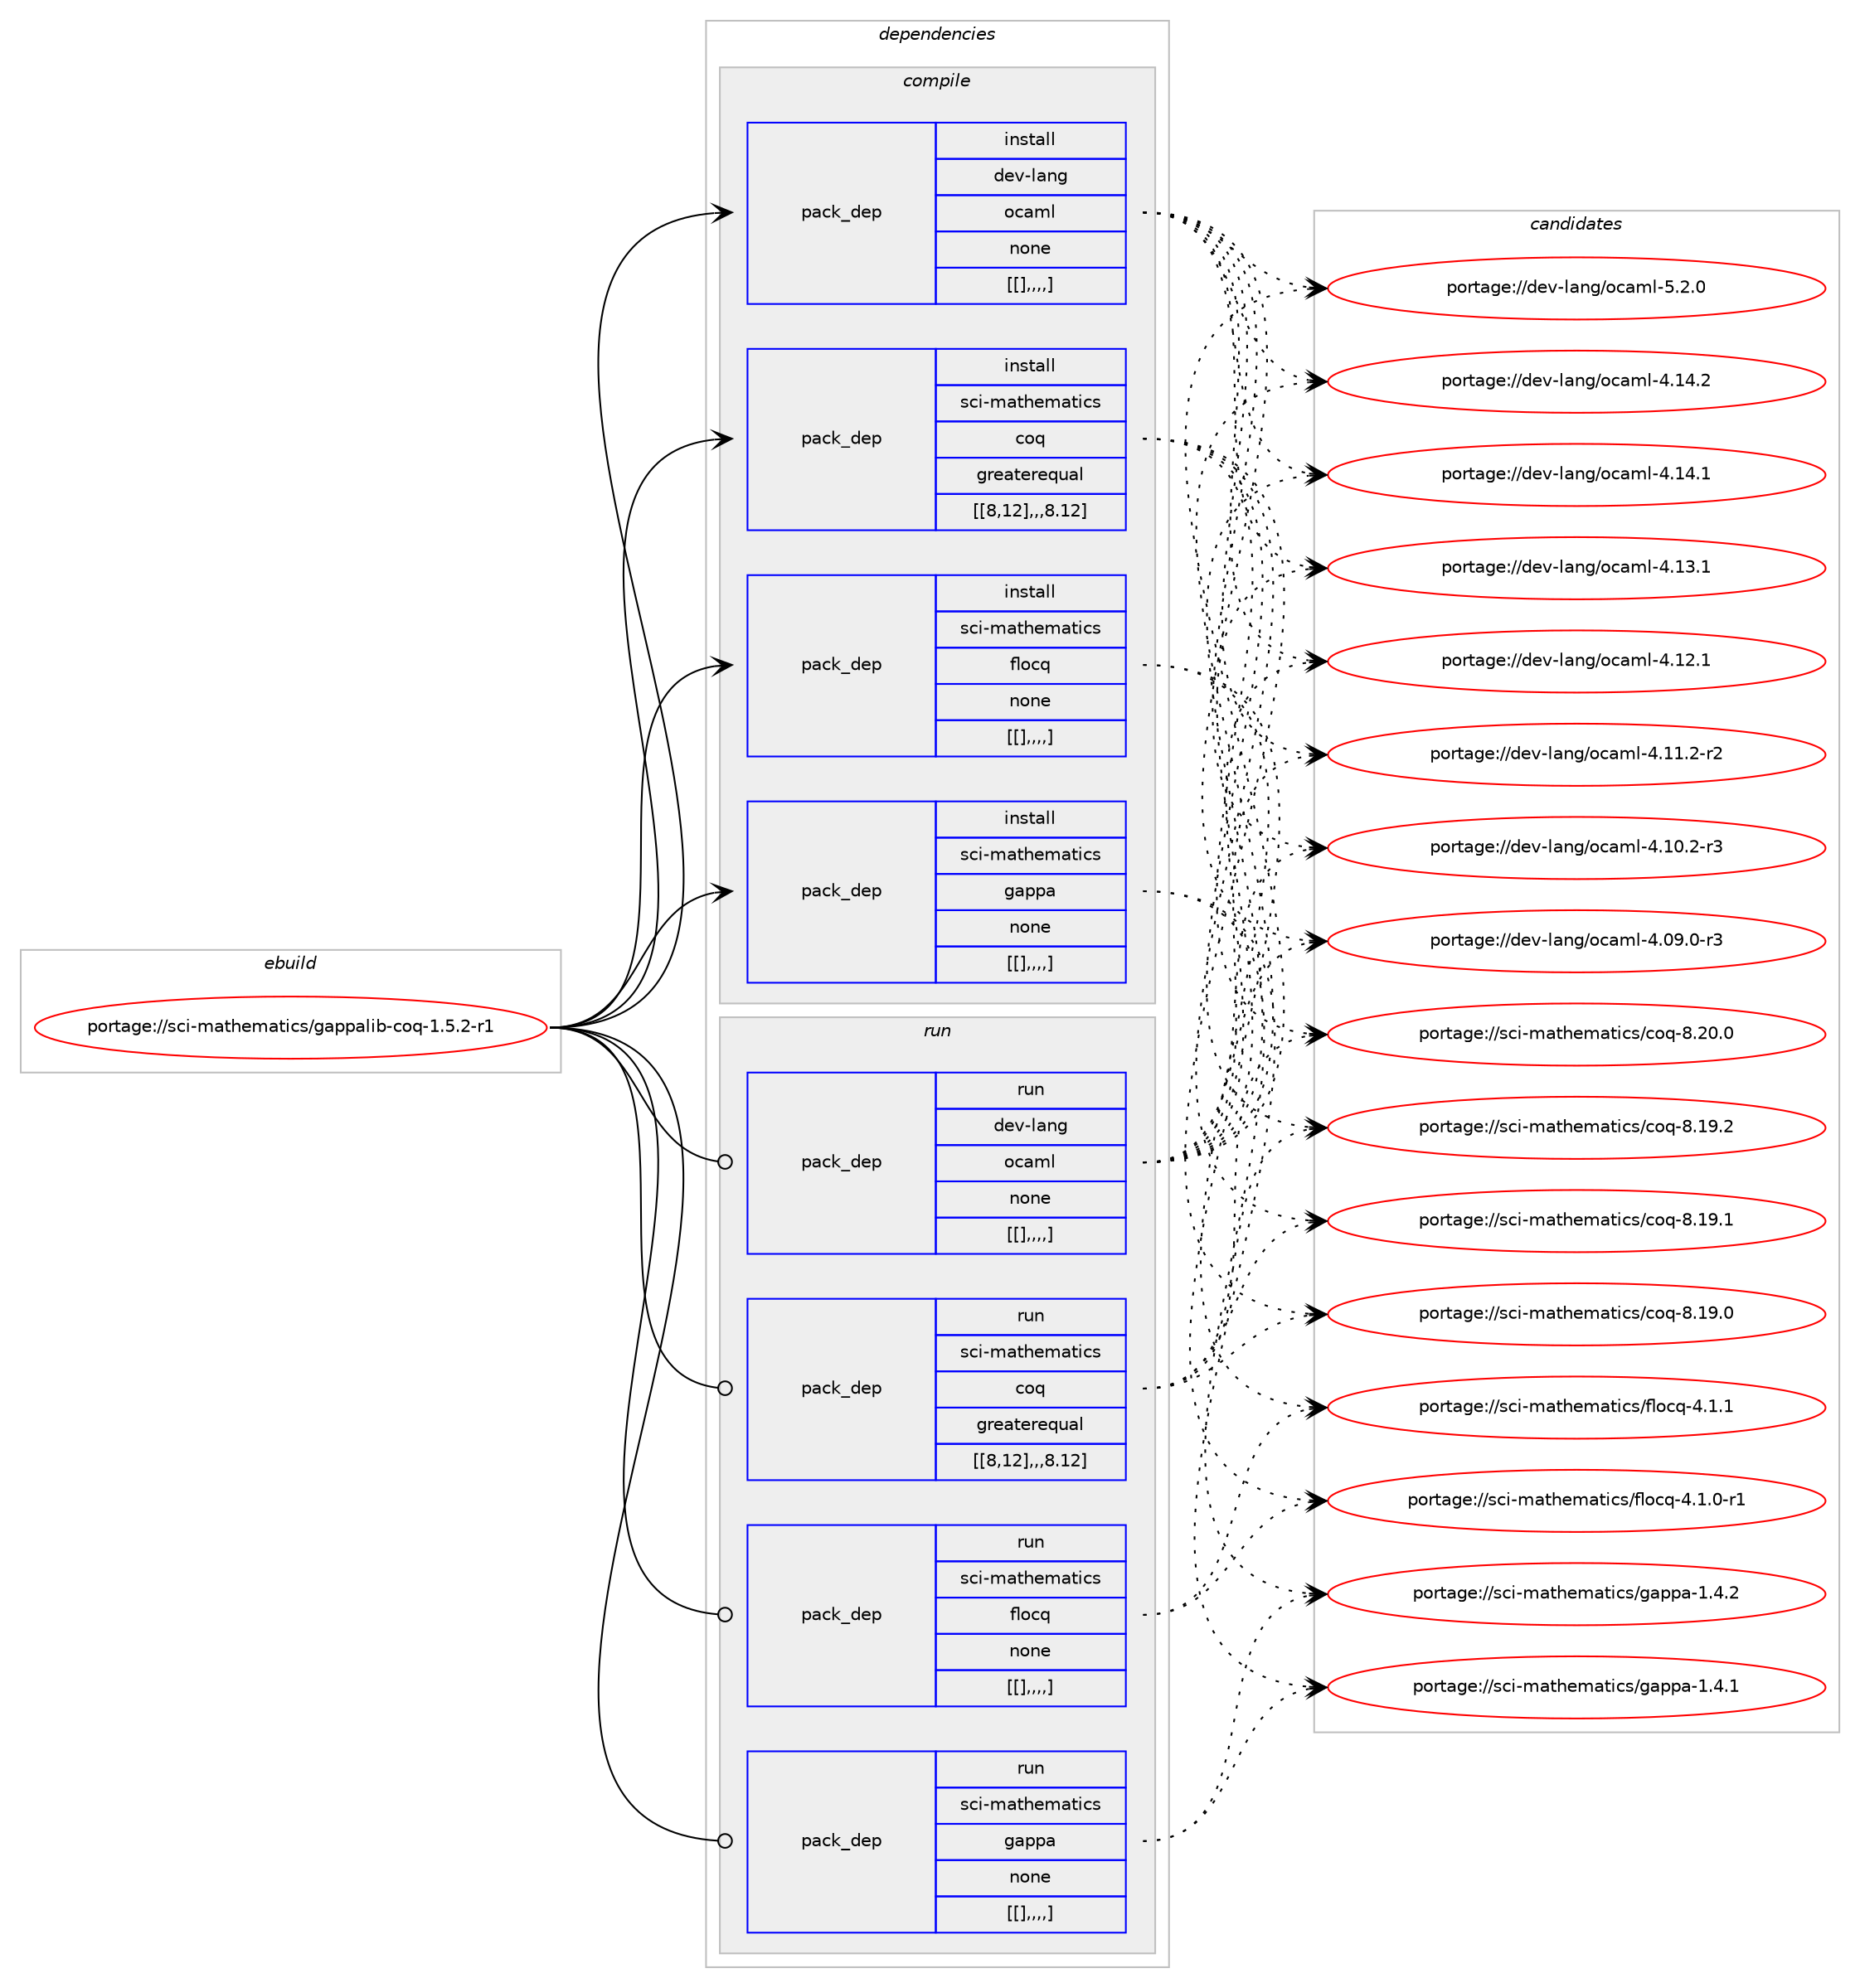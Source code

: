 digraph prolog {

# *************
# Graph options
# *************

newrank=true;
concentrate=true;
compound=true;
graph [rankdir=LR,fontname=Helvetica,fontsize=10,ranksep=1.5];#, ranksep=2.5, nodesep=0.2];
edge  [arrowhead=vee];
node  [fontname=Helvetica,fontsize=10];

# **********
# The ebuild
# **********

subgraph cluster_leftcol {
color=gray;
label=<<i>ebuild</i>>;
id [label="portage://sci-mathematics/gappalib-coq-1.5.2-r1", color=red, width=4, href="../sci-mathematics/gappalib-coq-1.5.2-r1.svg"];
}

# ****************
# The dependencies
# ****************

subgraph cluster_midcol {
color=gray;
label=<<i>dependencies</i>>;
subgraph cluster_compile {
fillcolor="#eeeeee";
style=filled;
label=<<i>compile</i>>;
subgraph pack308908 {
dependency424086 [label=<<TABLE BORDER="0" CELLBORDER="1" CELLSPACING="0" CELLPADDING="4" WIDTH="220"><TR><TD ROWSPAN="6" CELLPADDING="30">pack_dep</TD></TR><TR><TD WIDTH="110">install</TD></TR><TR><TD>dev-lang</TD></TR><TR><TD>ocaml</TD></TR><TR><TD>none</TD></TR><TR><TD>[[],,,,]</TD></TR></TABLE>>, shape=none, color=blue];
}
id:e -> dependency424086:w [weight=20,style="solid",arrowhead="vee"];
subgraph pack308909 {
dependency424087 [label=<<TABLE BORDER="0" CELLBORDER="1" CELLSPACING="0" CELLPADDING="4" WIDTH="220"><TR><TD ROWSPAN="6" CELLPADDING="30">pack_dep</TD></TR><TR><TD WIDTH="110">install</TD></TR><TR><TD>sci-mathematics</TD></TR><TR><TD>coq</TD></TR><TR><TD>greaterequal</TD></TR><TR><TD>[[8,12],,,8.12]</TD></TR></TABLE>>, shape=none, color=blue];
}
id:e -> dependency424087:w [weight=20,style="solid",arrowhead="vee"];
subgraph pack308910 {
dependency424088 [label=<<TABLE BORDER="0" CELLBORDER="1" CELLSPACING="0" CELLPADDING="4" WIDTH="220"><TR><TD ROWSPAN="6" CELLPADDING="30">pack_dep</TD></TR><TR><TD WIDTH="110">install</TD></TR><TR><TD>sci-mathematics</TD></TR><TR><TD>flocq</TD></TR><TR><TD>none</TD></TR><TR><TD>[[],,,,]</TD></TR></TABLE>>, shape=none, color=blue];
}
id:e -> dependency424088:w [weight=20,style="solid",arrowhead="vee"];
subgraph pack308911 {
dependency424089 [label=<<TABLE BORDER="0" CELLBORDER="1" CELLSPACING="0" CELLPADDING="4" WIDTH="220"><TR><TD ROWSPAN="6" CELLPADDING="30">pack_dep</TD></TR><TR><TD WIDTH="110">install</TD></TR><TR><TD>sci-mathematics</TD></TR><TR><TD>gappa</TD></TR><TR><TD>none</TD></TR><TR><TD>[[],,,,]</TD></TR></TABLE>>, shape=none, color=blue];
}
id:e -> dependency424089:w [weight=20,style="solid",arrowhead="vee"];
}
subgraph cluster_compileandrun {
fillcolor="#eeeeee";
style=filled;
label=<<i>compile and run</i>>;
}
subgraph cluster_run {
fillcolor="#eeeeee";
style=filled;
label=<<i>run</i>>;
subgraph pack308912 {
dependency424090 [label=<<TABLE BORDER="0" CELLBORDER="1" CELLSPACING="0" CELLPADDING="4" WIDTH="220"><TR><TD ROWSPAN="6" CELLPADDING="30">pack_dep</TD></TR><TR><TD WIDTH="110">run</TD></TR><TR><TD>dev-lang</TD></TR><TR><TD>ocaml</TD></TR><TR><TD>none</TD></TR><TR><TD>[[],,,,]</TD></TR></TABLE>>, shape=none, color=blue];
}
id:e -> dependency424090:w [weight=20,style="solid",arrowhead="odot"];
subgraph pack308913 {
dependency424091 [label=<<TABLE BORDER="0" CELLBORDER="1" CELLSPACING="0" CELLPADDING="4" WIDTH="220"><TR><TD ROWSPAN="6" CELLPADDING="30">pack_dep</TD></TR><TR><TD WIDTH="110">run</TD></TR><TR><TD>sci-mathematics</TD></TR><TR><TD>coq</TD></TR><TR><TD>greaterequal</TD></TR><TR><TD>[[8,12],,,8.12]</TD></TR></TABLE>>, shape=none, color=blue];
}
id:e -> dependency424091:w [weight=20,style="solid",arrowhead="odot"];
subgraph pack308914 {
dependency424092 [label=<<TABLE BORDER="0" CELLBORDER="1" CELLSPACING="0" CELLPADDING="4" WIDTH="220"><TR><TD ROWSPAN="6" CELLPADDING="30">pack_dep</TD></TR><TR><TD WIDTH="110">run</TD></TR><TR><TD>sci-mathematics</TD></TR><TR><TD>flocq</TD></TR><TR><TD>none</TD></TR><TR><TD>[[],,,,]</TD></TR></TABLE>>, shape=none, color=blue];
}
id:e -> dependency424092:w [weight=20,style="solid",arrowhead="odot"];
subgraph pack308915 {
dependency424093 [label=<<TABLE BORDER="0" CELLBORDER="1" CELLSPACING="0" CELLPADDING="4" WIDTH="220"><TR><TD ROWSPAN="6" CELLPADDING="30">pack_dep</TD></TR><TR><TD WIDTH="110">run</TD></TR><TR><TD>sci-mathematics</TD></TR><TR><TD>gappa</TD></TR><TR><TD>none</TD></TR><TR><TD>[[],,,,]</TD></TR></TABLE>>, shape=none, color=blue];
}
id:e -> dependency424093:w [weight=20,style="solid",arrowhead="odot"];
}
}

# **************
# The candidates
# **************

subgraph cluster_choices {
rank=same;
color=gray;
label=<<i>candidates</i>>;

subgraph choice308908 {
color=black;
nodesep=1;
choice1001011184510897110103471119997109108455346504648 [label="portage://dev-lang/ocaml-5.2.0", color=red, width=4,href="../dev-lang/ocaml-5.2.0.svg"];
choice100101118451089711010347111999710910845524649524650 [label="portage://dev-lang/ocaml-4.14.2", color=red, width=4,href="../dev-lang/ocaml-4.14.2.svg"];
choice100101118451089711010347111999710910845524649524649 [label="portage://dev-lang/ocaml-4.14.1", color=red, width=4,href="../dev-lang/ocaml-4.14.1.svg"];
choice100101118451089711010347111999710910845524649514649 [label="portage://dev-lang/ocaml-4.13.1", color=red, width=4,href="../dev-lang/ocaml-4.13.1.svg"];
choice100101118451089711010347111999710910845524649504649 [label="portage://dev-lang/ocaml-4.12.1", color=red, width=4,href="../dev-lang/ocaml-4.12.1.svg"];
choice1001011184510897110103471119997109108455246494946504511450 [label="portage://dev-lang/ocaml-4.11.2-r2", color=red, width=4,href="../dev-lang/ocaml-4.11.2-r2.svg"];
choice1001011184510897110103471119997109108455246494846504511451 [label="portage://dev-lang/ocaml-4.10.2-r3", color=red, width=4,href="../dev-lang/ocaml-4.10.2-r3.svg"];
choice1001011184510897110103471119997109108455246485746484511451 [label="portage://dev-lang/ocaml-4.09.0-r3", color=red, width=4,href="../dev-lang/ocaml-4.09.0-r3.svg"];
dependency424086:e -> choice1001011184510897110103471119997109108455346504648:w [style=dotted,weight="100"];
dependency424086:e -> choice100101118451089711010347111999710910845524649524650:w [style=dotted,weight="100"];
dependency424086:e -> choice100101118451089711010347111999710910845524649524649:w [style=dotted,weight="100"];
dependency424086:e -> choice100101118451089711010347111999710910845524649514649:w [style=dotted,weight="100"];
dependency424086:e -> choice100101118451089711010347111999710910845524649504649:w [style=dotted,weight="100"];
dependency424086:e -> choice1001011184510897110103471119997109108455246494946504511450:w [style=dotted,weight="100"];
dependency424086:e -> choice1001011184510897110103471119997109108455246494846504511451:w [style=dotted,weight="100"];
dependency424086:e -> choice1001011184510897110103471119997109108455246485746484511451:w [style=dotted,weight="100"];
}
subgraph choice308909 {
color=black;
nodesep=1;
choice1159910545109971161041011099711610599115479911111345564650484648 [label="portage://sci-mathematics/coq-8.20.0", color=red, width=4,href="../sci-mathematics/coq-8.20.0.svg"];
choice1159910545109971161041011099711610599115479911111345564649574650 [label="portage://sci-mathematics/coq-8.19.2", color=red, width=4,href="../sci-mathematics/coq-8.19.2.svg"];
choice1159910545109971161041011099711610599115479911111345564649574649 [label="portage://sci-mathematics/coq-8.19.1", color=red, width=4,href="../sci-mathematics/coq-8.19.1.svg"];
choice1159910545109971161041011099711610599115479911111345564649574648 [label="portage://sci-mathematics/coq-8.19.0", color=red, width=4,href="../sci-mathematics/coq-8.19.0.svg"];
dependency424087:e -> choice1159910545109971161041011099711610599115479911111345564650484648:w [style=dotted,weight="100"];
dependency424087:e -> choice1159910545109971161041011099711610599115479911111345564649574650:w [style=dotted,weight="100"];
dependency424087:e -> choice1159910545109971161041011099711610599115479911111345564649574649:w [style=dotted,weight="100"];
dependency424087:e -> choice1159910545109971161041011099711610599115479911111345564649574648:w [style=dotted,weight="100"];
}
subgraph choice308910 {
color=black;
nodesep=1;
choice11599105451099711610410110997116105991154710210811199113455246494649 [label="portage://sci-mathematics/flocq-4.1.1", color=red, width=4,href="../sci-mathematics/flocq-4.1.1.svg"];
choice115991054510997116104101109971161059911547102108111991134552464946484511449 [label="portage://sci-mathematics/flocq-4.1.0-r1", color=red, width=4,href="../sci-mathematics/flocq-4.1.0-r1.svg"];
dependency424088:e -> choice11599105451099711610410110997116105991154710210811199113455246494649:w [style=dotted,weight="100"];
dependency424088:e -> choice115991054510997116104101109971161059911547102108111991134552464946484511449:w [style=dotted,weight="100"];
}
subgraph choice308911 {
color=black;
nodesep=1;
choice1159910545109971161041011099711610599115471039711211297454946524650 [label="portage://sci-mathematics/gappa-1.4.2", color=red, width=4,href="../sci-mathematics/gappa-1.4.2.svg"];
choice1159910545109971161041011099711610599115471039711211297454946524649 [label="portage://sci-mathematics/gappa-1.4.1", color=red, width=4,href="../sci-mathematics/gappa-1.4.1.svg"];
dependency424089:e -> choice1159910545109971161041011099711610599115471039711211297454946524650:w [style=dotted,weight="100"];
dependency424089:e -> choice1159910545109971161041011099711610599115471039711211297454946524649:w [style=dotted,weight="100"];
}
subgraph choice308912 {
color=black;
nodesep=1;
choice1001011184510897110103471119997109108455346504648 [label="portage://dev-lang/ocaml-5.2.0", color=red, width=4,href="../dev-lang/ocaml-5.2.0.svg"];
choice100101118451089711010347111999710910845524649524650 [label="portage://dev-lang/ocaml-4.14.2", color=red, width=4,href="../dev-lang/ocaml-4.14.2.svg"];
choice100101118451089711010347111999710910845524649524649 [label="portage://dev-lang/ocaml-4.14.1", color=red, width=4,href="../dev-lang/ocaml-4.14.1.svg"];
choice100101118451089711010347111999710910845524649514649 [label="portage://dev-lang/ocaml-4.13.1", color=red, width=4,href="../dev-lang/ocaml-4.13.1.svg"];
choice100101118451089711010347111999710910845524649504649 [label="portage://dev-lang/ocaml-4.12.1", color=red, width=4,href="../dev-lang/ocaml-4.12.1.svg"];
choice1001011184510897110103471119997109108455246494946504511450 [label="portage://dev-lang/ocaml-4.11.2-r2", color=red, width=4,href="../dev-lang/ocaml-4.11.2-r2.svg"];
choice1001011184510897110103471119997109108455246494846504511451 [label="portage://dev-lang/ocaml-4.10.2-r3", color=red, width=4,href="../dev-lang/ocaml-4.10.2-r3.svg"];
choice1001011184510897110103471119997109108455246485746484511451 [label="portage://dev-lang/ocaml-4.09.0-r3", color=red, width=4,href="../dev-lang/ocaml-4.09.0-r3.svg"];
dependency424090:e -> choice1001011184510897110103471119997109108455346504648:w [style=dotted,weight="100"];
dependency424090:e -> choice100101118451089711010347111999710910845524649524650:w [style=dotted,weight="100"];
dependency424090:e -> choice100101118451089711010347111999710910845524649524649:w [style=dotted,weight="100"];
dependency424090:e -> choice100101118451089711010347111999710910845524649514649:w [style=dotted,weight="100"];
dependency424090:e -> choice100101118451089711010347111999710910845524649504649:w [style=dotted,weight="100"];
dependency424090:e -> choice1001011184510897110103471119997109108455246494946504511450:w [style=dotted,weight="100"];
dependency424090:e -> choice1001011184510897110103471119997109108455246494846504511451:w [style=dotted,weight="100"];
dependency424090:e -> choice1001011184510897110103471119997109108455246485746484511451:w [style=dotted,weight="100"];
}
subgraph choice308913 {
color=black;
nodesep=1;
choice1159910545109971161041011099711610599115479911111345564650484648 [label="portage://sci-mathematics/coq-8.20.0", color=red, width=4,href="../sci-mathematics/coq-8.20.0.svg"];
choice1159910545109971161041011099711610599115479911111345564649574650 [label="portage://sci-mathematics/coq-8.19.2", color=red, width=4,href="../sci-mathematics/coq-8.19.2.svg"];
choice1159910545109971161041011099711610599115479911111345564649574649 [label="portage://sci-mathematics/coq-8.19.1", color=red, width=4,href="../sci-mathematics/coq-8.19.1.svg"];
choice1159910545109971161041011099711610599115479911111345564649574648 [label="portage://sci-mathematics/coq-8.19.0", color=red, width=4,href="../sci-mathematics/coq-8.19.0.svg"];
dependency424091:e -> choice1159910545109971161041011099711610599115479911111345564650484648:w [style=dotted,weight="100"];
dependency424091:e -> choice1159910545109971161041011099711610599115479911111345564649574650:w [style=dotted,weight="100"];
dependency424091:e -> choice1159910545109971161041011099711610599115479911111345564649574649:w [style=dotted,weight="100"];
dependency424091:e -> choice1159910545109971161041011099711610599115479911111345564649574648:w [style=dotted,weight="100"];
}
subgraph choice308914 {
color=black;
nodesep=1;
choice11599105451099711610410110997116105991154710210811199113455246494649 [label="portage://sci-mathematics/flocq-4.1.1", color=red, width=4,href="../sci-mathematics/flocq-4.1.1.svg"];
choice115991054510997116104101109971161059911547102108111991134552464946484511449 [label="portage://sci-mathematics/flocq-4.1.0-r1", color=red, width=4,href="../sci-mathematics/flocq-4.1.0-r1.svg"];
dependency424092:e -> choice11599105451099711610410110997116105991154710210811199113455246494649:w [style=dotted,weight="100"];
dependency424092:e -> choice115991054510997116104101109971161059911547102108111991134552464946484511449:w [style=dotted,weight="100"];
}
subgraph choice308915 {
color=black;
nodesep=1;
choice1159910545109971161041011099711610599115471039711211297454946524650 [label="portage://sci-mathematics/gappa-1.4.2", color=red, width=4,href="../sci-mathematics/gappa-1.4.2.svg"];
choice1159910545109971161041011099711610599115471039711211297454946524649 [label="portage://sci-mathematics/gappa-1.4.1", color=red, width=4,href="../sci-mathematics/gappa-1.4.1.svg"];
dependency424093:e -> choice1159910545109971161041011099711610599115471039711211297454946524650:w [style=dotted,weight="100"];
dependency424093:e -> choice1159910545109971161041011099711610599115471039711211297454946524649:w [style=dotted,weight="100"];
}
}

}
